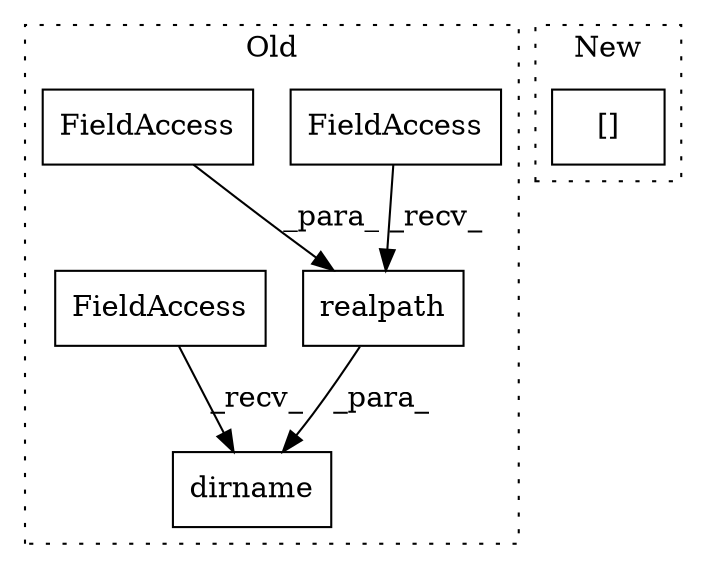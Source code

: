 digraph G {
subgraph cluster0 {
1 [label="realpath" a="32" s="3843,3860" l="9,1" shape="box"];
3 [label="FieldAccess" a="22" s="3835" l="7" shape="box"];
4 [label="FieldAccess" a="22" s="3852" l="8" shape="box"];
5 [label="dirname" a="32" s="3827,3861" l="8,1" shape="box"];
6 [label="FieldAccess" a="22" s="3819" l="7" shape="box"];
label = "Old";
style="dotted";
}
subgraph cluster1 {
2 [label="[]" a="2" s="4495,4523" l="7,1" shape="box"];
label = "New";
style="dotted";
}
1 -> 5 [label="_para_"];
3 -> 1 [label="_recv_"];
4 -> 1 [label="_para_"];
6 -> 5 [label="_recv_"];
}
